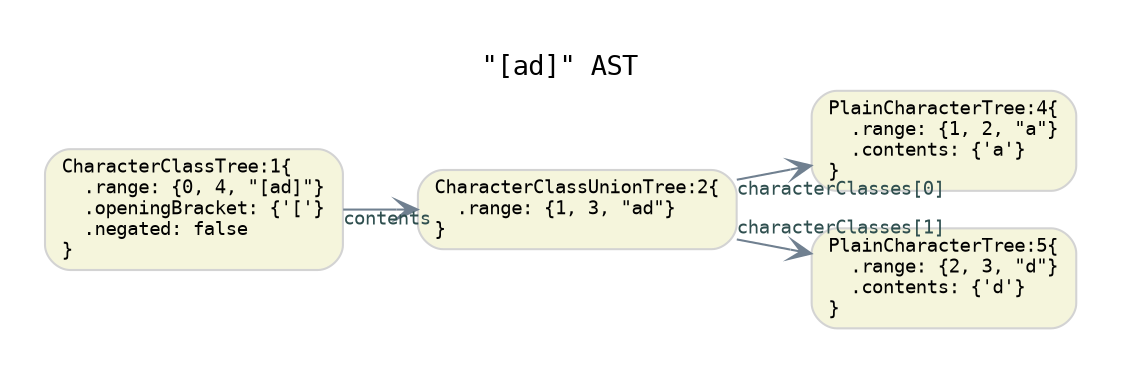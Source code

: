 digraph G {
  rankdir=LR;
  graph [fontname="Monospace", fontsize="13", pad="0.3"]
  labelloc="t";
  label="\"[ad]\" AST";

  // default nodes
  node [fontname="Monospace", fontsize= "9", shape="box", style="rounded,filled", color="LightGray", fillcolor="Beige", fixedsize="false", width="0.75"]
  1[ label="CharacterClassTree:1\{\l  .range: \{0, 4, \"[ad]\"\}\l  .openingBracket: \{'['\}\l  .negated: false\l\}\l" ]
  2[ label="CharacterClassUnionTree:2\{\l  .range: \{1, 3, \"ad\"\}\l\}\l" ]
  4[ label="PlainCharacterTree:4\{\l  .range: \{1, 2, \"a\"\}\l  .contents: \{'a'\}\l\}\l" ]
  5[ label="PlainCharacterTree:5\{\l  .range: \{2, 3, \"d\"\}\l  .contents: \{'d'\}\l\}\l" ]

  // default edges
  edge [fontname="Monospace", fontsize="9", style="solid", color="SlateGray", fontcolor="DarkSlateGray", arrowhead="vee", arrowtail="none", dir="both"]
  2 -> 4 [ label="",  taillabel="characterClasses[0]" ]
  2 -> 5 [ label="",  taillabel="characterClasses[1]" ]
  1 -> 2 [ label="",  taillabel="contents" ]
}
